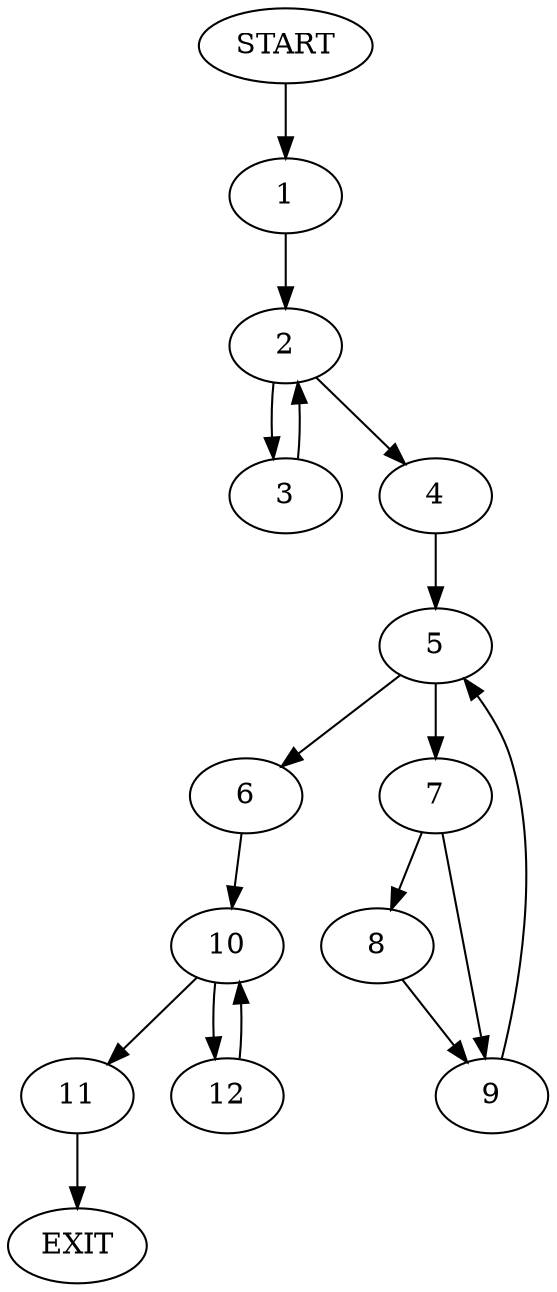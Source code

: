 digraph {
0 [label="START"]
13 [label="EXIT"]
0 -> 1
1 -> 2
2 -> 3
2 -> 4
3 -> 2
4 -> 5
5 -> 6
5 -> 7
7 -> 8
7 -> 9
6 -> 10
8 -> 9
9 -> 5
10 -> 11
10 -> 12
11 -> 13
12 -> 10
}
